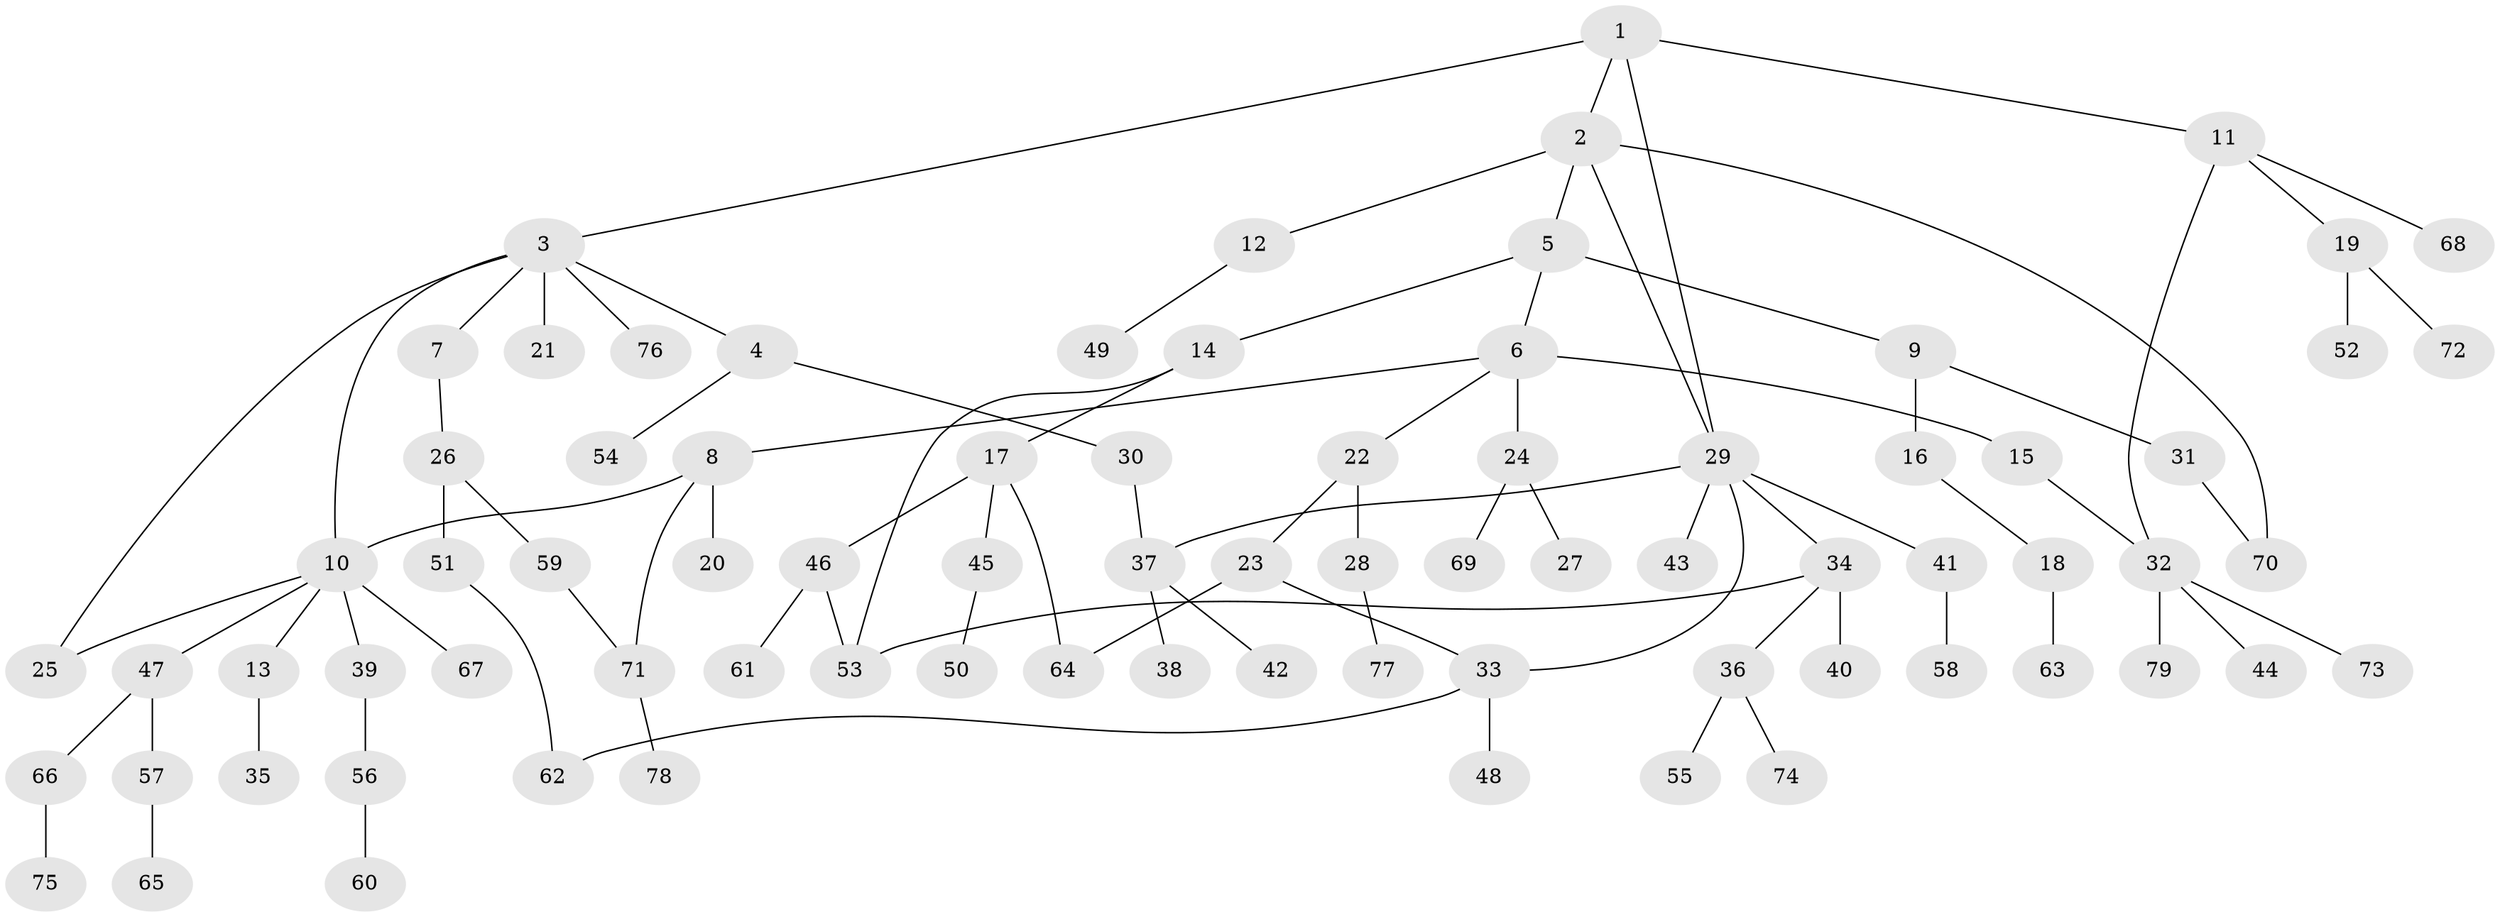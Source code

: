 // coarse degree distribution, {11: 0.02127659574468085, 6: 0.0425531914893617, 3: 0.10638297872340426, 4: 0.0425531914893617, 7: 0.02127659574468085, 2: 0.2127659574468085, 1: 0.5106382978723404, 5: 0.02127659574468085, 10: 0.02127659574468085}
// Generated by graph-tools (version 1.1) at 2025/17/03/04/25 18:17:14]
// undirected, 79 vertices, 90 edges
graph export_dot {
graph [start="1"]
  node [color=gray90,style=filled];
  1;
  2;
  3;
  4;
  5;
  6;
  7;
  8;
  9;
  10;
  11;
  12;
  13;
  14;
  15;
  16;
  17;
  18;
  19;
  20;
  21;
  22;
  23;
  24;
  25;
  26;
  27;
  28;
  29;
  30;
  31;
  32;
  33;
  34;
  35;
  36;
  37;
  38;
  39;
  40;
  41;
  42;
  43;
  44;
  45;
  46;
  47;
  48;
  49;
  50;
  51;
  52;
  53;
  54;
  55;
  56;
  57;
  58;
  59;
  60;
  61;
  62;
  63;
  64;
  65;
  66;
  67;
  68;
  69;
  70;
  71;
  72;
  73;
  74;
  75;
  76;
  77;
  78;
  79;
  1 -- 2;
  1 -- 3;
  1 -- 11;
  1 -- 29;
  2 -- 5;
  2 -- 12;
  2 -- 70;
  2 -- 29;
  3 -- 4;
  3 -- 7;
  3 -- 21;
  3 -- 76;
  3 -- 10;
  3 -- 25;
  4 -- 30;
  4 -- 54;
  5 -- 6;
  5 -- 9;
  5 -- 14;
  6 -- 8;
  6 -- 15;
  6 -- 22;
  6 -- 24;
  7 -- 26;
  8 -- 10;
  8 -- 20;
  8 -- 71;
  9 -- 16;
  9 -- 31;
  10 -- 13;
  10 -- 25;
  10 -- 39;
  10 -- 47;
  10 -- 67;
  11 -- 19;
  11 -- 68;
  11 -- 32;
  12 -- 49;
  13 -- 35;
  14 -- 17;
  14 -- 53;
  15 -- 32;
  16 -- 18;
  17 -- 45;
  17 -- 46;
  17 -- 64;
  18 -- 63;
  19 -- 52;
  19 -- 72;
  22 -- 23;
  22 -- 28;
  23 -- 64;
  23 -- 33;
  24 -- 27;
  24 -- 69;
  26 -- 51;
  26 -- 59;
  28 -- 77;
  29 -- 33;
  29 -- 34;
  29 -- 37;
  29 -- 41;
  29 -- 43;
  30 -- 37;
  31 -- 70;
  32 -- 44;
  32 -- 73;
  32 -- 79;
  33 -- 48;
  33 -- 62;
  34 -- 36;
  34 -- 40;
  34 -- 53;
  36 -- 55;
  36 -- 74;
  37 -- 38;
  37 -- 42;
  39 -- 56;
  41 -- 58;
  45 -- 50;
  46 -- 53;
  46 -- 61;
  47 -- 57;
  47 -- 66;
  51 -- 62;
  56 -- 60;
  57 -- 65;
  59 -- 71;
  66 -- 75;
  71 -- 78;
}
